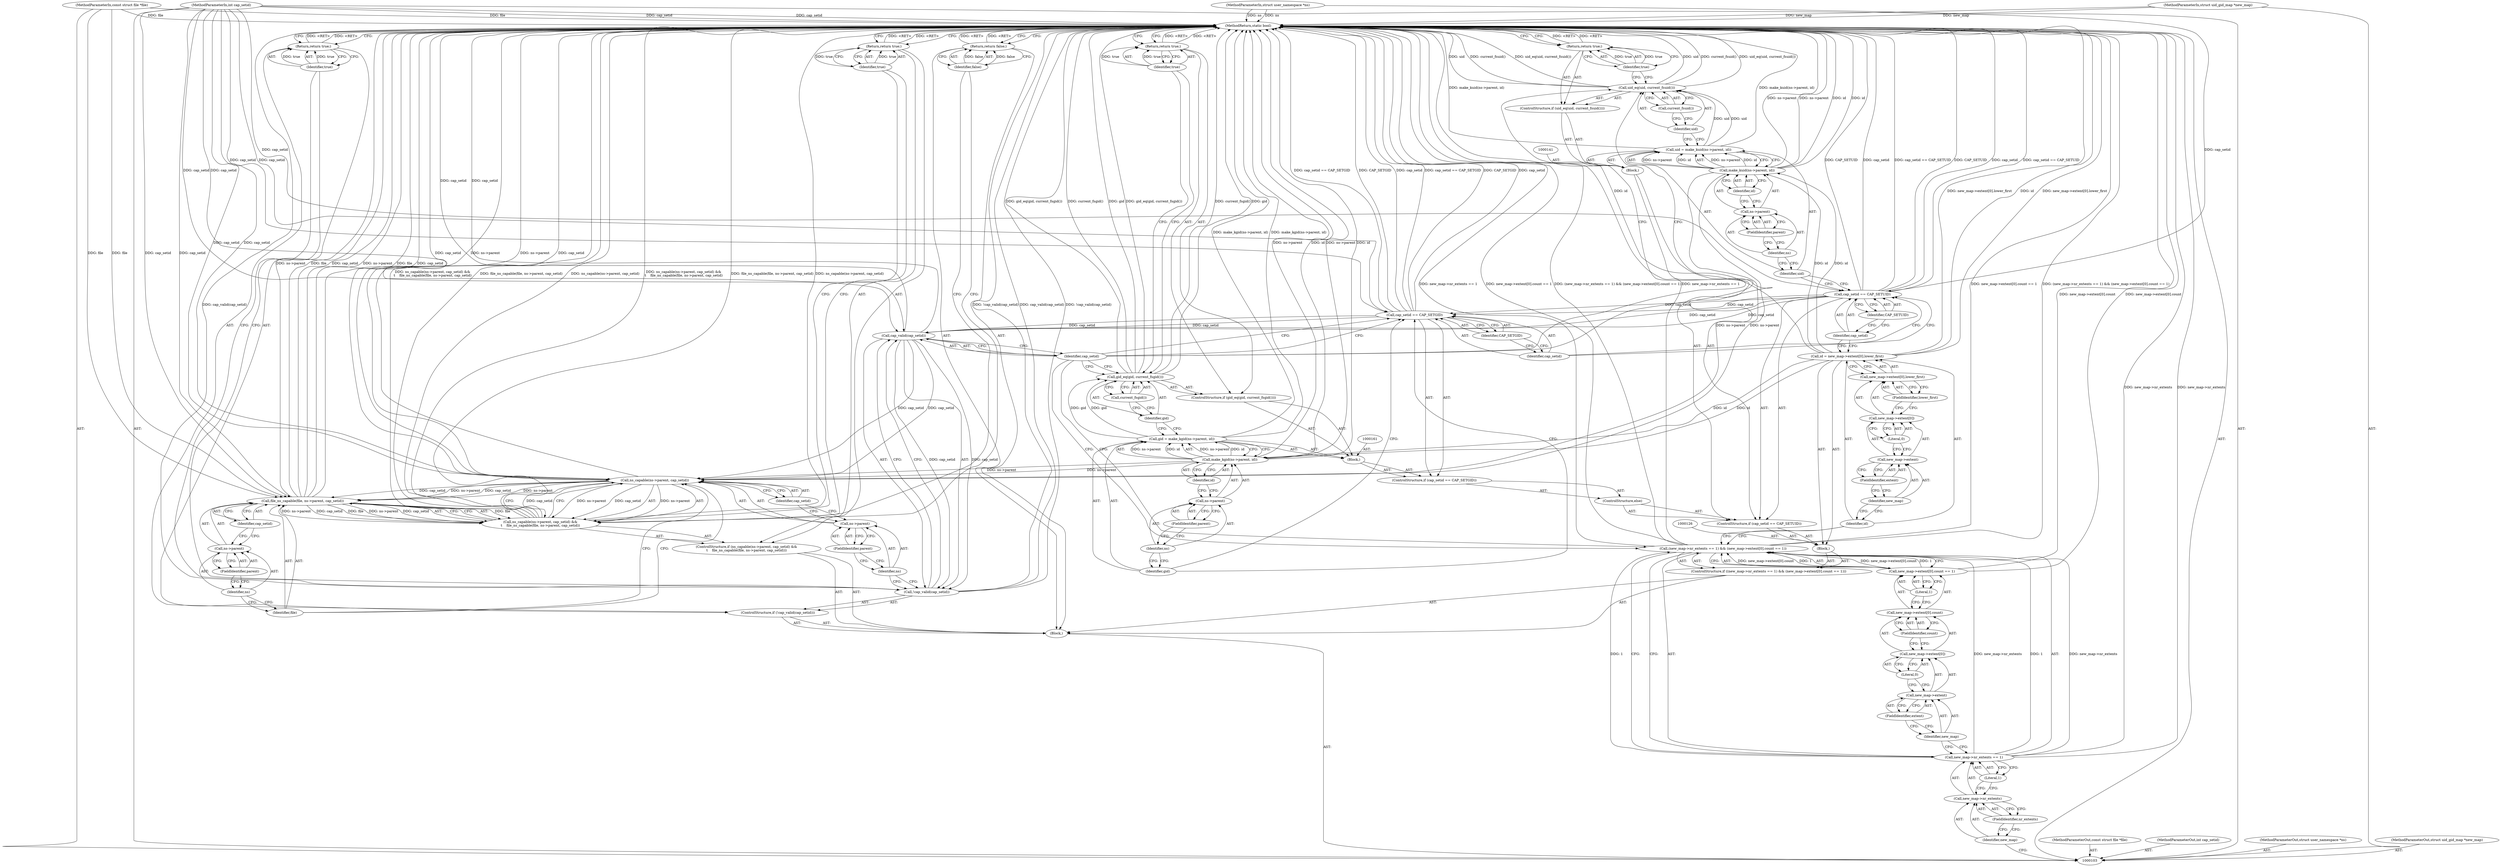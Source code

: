 digraph "1_linux_e3211c120a85b792978bcb4be7b2886df18d27f0" {
"1000198" [label="(MethodReturn,static bool)"];
"1000104" [label="(MethodParameterIn,const struct file *file)"];
"1000285" [label="(MethodParameterOut,const struct file *file)"];
"1000151" [label="(Identifier,uid)"];
"1000152" [label="(Call,current_fsuid())"];
"1000149" [label="(ControlStructure,if (uid_eq(uid, current_fsuid())))"];
"1000150" [label="(Call,uid_eq(uid, current_fsuid()))"];
"1000154" [label="(Identifier,true)"];
"1000153" [label="(Return,return true;)"];
"1000157" [label="(Call,cap_setid == CAP_SETGID)"];
"1000158" [label="(Identifier,cap_setid)"];
"1000159" [label="(Identifier,CAP_SETGID)"];
"1000155" [label="(ControlStructure,else)"];
"1000156" [label="(ControlStructure,if (cap_setid == CAP_SETGID))"];
"1000162" [label="(Call,gid = make_kgid(ns->parent, id))"];
"1000163" [label="(Identifier,gid)"];
"1000164" [label="(Call,make_kgid(ns->parent, id))"];
"1000165" [label="(Call,ns->parent)"];
"1000166" [label="(Identifier,ns)"];
"1000167" [label="(FieldIdentifier,parent)"];
"1000168" [label="(Identifier,id)"];
"1000160" [label="(Block,)"];
"1000171" [label="(Identifier,gid)"];
"1000172" [label="(Call,current_fsgid())"];
"1000169" [label="(ControlStructure,if (gid_eq(gid, current_fsgid())))"];
"1000170" [label="(Call,gid_eq(gid, current_fsgid()))"];
"1000174" [label="(Identifier,true)"];
"1000173" [label="(Return,return true;)"];
"1000106" [label="(MethodParameterIn,int cap_setid)"];
"1000287" [label="(MethodParameterOut,int cap_setid)"];
"1000105" [label="(MethodParameterIn,struct user_namespace *ns)"];
"1000286" [label="(MethodParameterOut,struct user_namespace *ns)"];
"1000175" [label="(ControlStructure,if (!cap_valid(cap_setid)))"];
"1000178" [label="(Identifier,cap_setid)"];
"1000176" [label="(Call,!cap_valid(cap_setid))"];
"1000177" [label="(Call,cap_valid(cap_setid))"];
"1000179" [label="(Return,return true;)"];
"1000180" [label="(Identifier,true)"];
"1000181" [label="(ControlStructure,if (ns_capable(ns->parent, cap_setid) &&\n\t    file_ns_capable(file, ns->parent, cap_setid)))"];
"1000184" [label="(Call,ns->parent)"];
"1000185" [label="(Identifier,ns)"];
"1000186" [label="(FieldIdentifier,parent)"];
"1000187" [label="(Identifier,cap_setid)"];
"1000182" [label="(Call,ns_capable(ns->parent, cap_setid) &&\n\t    file_ns_capable(file, ns->parent, cap_setid))"];
"1000183" [label="(Call,ns_capable(ns->parent, cap_setid))"];
"1000189" [label="(Identifier,file)"];
"1000190" [label="(Call,ns->parent)"];
"1000191" [label="(Identifier,ns)"];
"1000192" [label="(FieldIdentifier,parent)"];
"1000193" [label="(Identifier,cap_setid)"];
"1000188" [label="(Call,file_ns_capable(file, ns->parent, cap_setid))"];
"1000107" [label="(MethodParameterIn,struct uid_gid_map *new_map)"];
"1000288" [label="(MethodParameterOut,struct uid_gid_map *new_map)"];
"1000194" [label="(Return,return true;)"];
"1000195" [label="(Identifier,true)"];
"1000196" [label="(Return,return false;)"];
"1000197" [label="(Identifier,false)"];
"1000108" [label="(Block,)"];
"1000109" [label="(ControlStructure,if ((new_map->nr_extents == 1) && (new_map->extent[0].count == 1)))"];
"1000114" [label="(FieldIdentifier,nr_extents)"];
"1000115" [label="(Literal,1)"];
"1000116" [label="(Call,new_map->extent[0].count == 1)"];
"1000117" [label="(Call,new_map->extent[0].count)"];
"1000118" [label="(Call,new_map->extent[0])"];
"1000119" [label="(Call,new_map->extent)"];
"1000120" [label="(Identifier,new_map)"];
"1000121" [label="(FieldIdentifier,extent)"];
"1000110" [label="(Call,(new_map->nr_extents == 1) && (new_map->extent[0].count == 1))"];
"1000122" [label="(Literal,0)"];
"1000123" [label="(FieldIdentifier,count)"];
"1000111" [label="(Call,new_map->nr_extents == 1)"];
"1000112" [label="(Call,new_map->nr_extents)"];
"1000113" [label="(Identifier,new_map)"];
"1000124" [label="(Literal,1)"];
"1000129" [label="(Call,new_map->extent[0].lower_first)"];
"1000130" [label="(Call,new_map->extent[0])"];
"1000131" [label="(Call,new_map->extent)"];
"1000132" [label="(Identifier,new_map)"];
"1000133" [label="(FieldIdentifier,extent)"];
"1000134" [label="(Literal,0)"];
"1000125" [label="(Block,)"];
"1000135" [label="(FieldIdentifier,lower_first)"];
"1000127" [label="(Call,id = new_map->extent[0].lower_first)"];
"1000128" [label="(Identifier,id)"];
"1000139" [label="(Identifier,CAP_SETUID)"];
"1000136" [label="(ControlStructure,if (cap_setid == CAP_SETUID))"];
"1000137" [label="(Call,cap_setid == CAP_SETUID)"];
"1000138" [label="(Identifier,cap_setid)"];
"1000142" [label="(Call,uid = make_kuid(ns->parent, id))"];
"1000143" [label="(Identifier,uid)"];
"1000144" [label="(Call,make_kuid(ns->parent, id))"];
"1000145" [label="(Call,ns->parent)"];
"1000146" [label="(Identifier,ns)"];
"1000147" [label="(FieldIdentifier,parent)"];
"1000148" [label="(Identifier,id)"];
"1000140" [label="(Block,)"];
"1000198" -> "1000103"  [label="AST: "];
"1000198" -> "1000153"  [label="CFG: "];
"1000198" -> "1000173"  [label="CFG: "];
"1000198" -> "1000179"  [label="CFG: "];
"1000198" -> "1000194"  [label="CFG: "];
"1000198" -> "1000196"  [label="CFG: "];
"1000173" -> "1000198"  [label="DDG: <RET>"];
"1000153" -> "1000198"  [label="DDG: <RET>"];
"1000194" -> "1000198"  [label="DDG: <RET>"];
"1000196" -> "1000198"  [label="DDG: <RET>"];
"1000188" -> "1000198"  [label="DDG: ns->parent"];
"1000188" -> "1000198"  [label="DDG: file"];
"1000188" -> "1000198"  [label="DDG: cap_setid"];
"1000157" -> "1000198"  [label="DDG: cap_setid == CAP_SETGID"];
"1000157" -> "1000198"  [label="DDG: CAP_SETGID"];
"1000157" -> "1000198"  [label="DDG: cap_setid"];
"1000104" -> "1000198"  [label="DDG: file"];
"1000105" -> "1000198"  [label="DDG: ns"];
"1000137" -> "1000198"  [label="DDG: CAP_SETUID"];
"1000137" -> "1000198"  [label="DDG: cap_setid"];
"1000137" -> "1000198"  [label="DDG: cap_setid == CAP_SETUID"];
"1000111" -> "1000198"  [label="DDG: new_map->nr_extents"];
"1000164" -> "1000198"  [label="DDG: ns->parent"];
"1000164" -> "1000198"  [label="DDG: id"];
"1000182" -> "1000198"  [label="DDG: ns_capable(ns->parent, cap_setid) &&\n\t    file_ns_capable(file, ns->parent, cap_setid)"];
"1000182" -> "1000198"  [label="DDG: file_ns_capable(file, ns->parent, cap_setid)"];
"1000182" -> "1000198"  [label="DDG: ns_capable(ns->parent, cap_setid)"];
"1000116" -> "1000198"  [label="DDG: new_map->extent[0].count"];
"1000177" -> "1000198"  [label="DDG: cap_setid"];
"1000162" -> "1000198"  [label="DDG: make_kgid(ns->parent, id)"];
"1000170" -> "1000198"  [label="DDG: current_fsgid()"];
"1000170" -> "1000198"  [label="DDG: gid"];
"1000170" -> "1000198"  [label="DDG: gid_eq(gid, current_fsgid())"];
"1000183" -> "1000198"  [label="DDG: cap_setid"];
"1000183" -> "1000198"  [label="DDG: ns->parent"];
"1000107" -> "1000198"  [label="DDG: new_map"];
"1000150" -> "1000198"  [label="DDG: uid"];
"1000150" -> "1000198"  [label="DDG: current_fsuid()"];
"1000150" -> "1000198"  [label="DDG: uid_eq(uid, current_fsuid())"];
"1000127" -> "1000198"  [label="DDG: new_map->extent[0].lower_first"];
"1000127" -> "1000198"  [label="DDG: id"];
"1000142" -> "1000198"  [label="DDG: make_kuid(ns->parent, id)"];
"1000144" -> "1000198"  [label="DDG: id"];
"1000144" -> "1000198"  [label="DDG: ns->parent"];
"1000176" -> "1000198"  [label="DDG: !cap_valid(cap_setid)"];
"1000176" -> "1000198"  [label="DDG: cap_valid(cap_setid)"];
"1000110" -> "1000198"  [label="DDG: (new_map->nr_extents == 1) && (new_map->extent[0].count == 1)"];
"1000110" -> "1000198"  [label="DDG: new_map->nr_extents == 1"];
"1000110" -> "1000198"  [label="DDG: new_map->extent[0].count == 1"];
"1000106" -> "1000198"  [label="DDG: cap_setid"];
"1000179" -> "1000198"  [label="DDG: <RET>"];
"1000104" -> "1000103"  [label="AST: "];
"1000104" -> "1000198"  [label="DDG: file"];
"1000104" -> "1000188"  [label="DDG: file"];
"1000285" -> "1000103"  [label="AST: "];
"1000151" -> "1000150"  [label="AST: "];
"1000151" -> "1000142"  [label="CFG: "];
"1000152" -> "1000151"  [label="CFG: "];
"1000152" -> "1000150"  [label="AST: "];
"1000152" -> "1000151"  [label="CFG: "];
"1000150" -> "1000152"  [label="CFG: "];
"1000149" -> "1000140"  [label="AST: "];
"1000150" -> "1000149"  [label="AST: "];
"1000153" -> "1000149"  [label="AST: "];
"1000150" -> "1000149"  [label="AST: "];
"1000150" -> "1000152"  [label="CFG: "];
"1000151" -> "1000150"  [label="AST: "];
"1000152" -> "1000150"  [label="AST: "];
"1000154" -> "1000150"  [label="CFG: "];
"1000178" -> "1000150"  [label="CFG: "];
"1000150" -> "1000198"  [label="DDG: uid"];
"1000150" -> "1000198"  [label="DDG: current_fsuid()"];
"1000150" -> "1000198"  [label="DDG: uid_eq(uid, current_fsuid())"];
"1000142" -> "1000150"  [label="DDG: uid"];
"1000154" -> "1000153"  [label="AST: "];
"1000154" -> "1000150"  [label="CFG: "];
"1000153" -> "1000154"  [label="CFG: "];
"1000154" -> "1000153"  [label="DDG: true"];
"1000153" -> "1000149"  [label="AST: "];
"1000153" -> "1000154"  [label="CFG: "];
"1000154" -> "1000153"  [label="AST: "];
"1000198" -> "1000153"  [label="CFG: "];
"1000153" -> "1000198"  [label="DDG: <RET>"];
"1000154" -> "1000153"  [label="DDG: true"];
"1000157" -> "1000156"  [label="AST: "];
"1000157" -> "1000159"  [label="CFG: "];
"1000158" -> "1000157"  [label="AST: "];
"1000159" -> "1000157"  [label="AST: "];
"1000163" -> "1000157"  [label="CFG: "];
"1000178" -> "1000157"  [label="CFG: "];
"1000157" -> "1000198"  [label="DDG: cap_setid == CAP_SETGID"];
"1000157" -> "1000198"  [label="DDG: CAP_SETGID"];
"1000157" -> "1000198"  [label="DDG: cap_setid"];
"1000137" -> "1000157"  [label="DDG: cap_setid"];
"1000106" -> "1000157"  [label="DDG: cap_setid"];
"1000157" -> "1000177"  [label="DDG: cap_setid"];
"1000158" -> "1000157"  [label="AST: "];
"1000158" -> "1000137"  [label="CFG: "];
"1000159" -> "1000158"  [label="CFG: "];
"1000159" -> "1000157"  [label="AST: "];
"1000159" -> "1000158"  [label="CFG: "];
"1000157" -> "1000159"  [label="CFG: "];
"1000155" -> "1000136"  [label="AST: "];
"1000156" -> "1000155"  [label="AST: "];
"1000156" -> "1000155"  [label="AST: "];
"1000157" -> "1000156"  [label="AST: "];
"1000160" -> "1000156"  [label="AST: "];
"1000162" -> "1000160"  [label="AST: "];
"1000162" -> "1000164"  [label="CFG: "];
"1000163" -> "1000162"  [label="AST: "];
"1000164" -> "1000162"  [label="AST: "];
"1000171" -> "1000162"  [label="CFG: "];
"1000162" -> "1000198"  [label="DDG: make_kgid(ns->parent, id)"];
"1000164" -> "1000162"  [label="DDG: ns->parent"];
"1000164" -> "1000162"  [label="DDG: id"];
"1000162" -> "1000170"  [label="DDG: gid"];
"1000163" -> "1000162"  [label="AST: "];
"1000163" -> "1000157"  [label="CFG: "];
"1000166" -> "1000163"  [label="CFG: "];
"1000164" -> "1000162"  [label="AST: "];
"1000164" -> "1000168"  [label="CFG: "];
"1000165" -> "1000164"  [label="AST: "];
"1000168" -> "1000164"  [label="AST: "];
"1000162" -> "1000164"  [label="CFG: "];
"1000164" -> "1000198"  [label="DDG: ns->parent"];
"1000164" -> "1000198"  [label="DDG: id"];
"1000164" -> "1000162"  [label="DDG: ns->parent"];
"1000164" -> "1000162"  [label="DDG: id"];
"1000127" -> "1000164"  [label="DDG: id"];
"1000164" -> "1000183"  [label="DDG: ns->parent"];
"1000165" -> "1000164"  [label="AST: "];
"1000165" -> "1000167"  [label="CFG: "];
"1000166" -> "1000165"  [label="AST: "];
"1000167" -> "1000165"  [label="AST: "];
"1000168" -> "1000165"  [label="CFG: "];
"1000166" -> "1000165"  [label="AST: "];
"1000166" -> "1000163"  [label="CFG: "];
"1000167" -> "1000166"  [label="CFG: "];
"1000167" -> "1000165"  [label="AST: "];
"1000167" -> "1000166"  [label="CFG: "];
"1000165" -> "1000167"  [label="CFG: "];
"1000168" -> "1000164"  [label="AST: "];
"1000168" -> "1000165"  [label="CFG: "];
"1000164" -> "1000168"  [label="CFG: "];
"1000160" -> "1000156"  [label="AST: "];
"1000161" -> "1000160"  [label="AST: "];
"1000162" -> "1000160"  [label="AST: "];
"1000169" -> "1000160"  [label="AST: "];
"1000171" -> "1000170"  [label="AST: "];
"1000171" -> "1000162"  [label="CFG: "];
"1000172" -> "1000171"  [label="CFG: "];
"1000172" -> "1000170"  [label="AST: "];
"1000172" -> "1000171"  [label="CFG: "];
"1000170" -> "1000172"  [label="CFG: "];
"1000169" -> "1000160"  [label="AST: "];
"1000170" -> "1000169"  [label="AST: "];
"1000173" -> "1000169"  [label="AST: "];
"1000170" -> "1000169"  [label="AST: "];
"1000170" -> "1000172"  [label="CFG: "];
"1000171" -> "1000170"  [label="AST: "];
"1000172" -> "1000170"  [label="AST: "];
"1000174" -> "1000170"  [label="CFG: "];
"1000178" -> "1000170"  [label="CFG: "];
"1000170" -> "1000198"  [label="DDG: current_fsgid()"];
"1000170" -> "1000198"  [label="DDG: gid"];
"1000170" -> "1000198"  [label="DDG: gid_eq(gid, current_fsgid())"];
"1000162" -> "1000170"  [label="DDG: gid"];
"1000174" -> "1000173"  [label="AST: "];
"1000174" -> "1000170"  [label="CFG: "];
"1000173" -> "1000174"  [label="CFG: "];
"1000174" -> "1000173"  [label="DDG: true"];
"1000173" -> "1000169"  [label="AST: "];
"1000173" -> "1000174"  [label="CFG: "];
"1000174" -> "1000173"  [label="AST: "];
"1000198" -> "1000173"  [label="CFG: "];
"1000173" -> "1000198"  [label="DDG: <RET>"];
"1000174" -> "1000173"  [label="DDG: true"];
"1000106" -> "1000103"  [label="AST: "];
"1000106" -> "1000198"  [label="DDG: cap_setid"];
"1000106" -> "1000137"  [label="DDG: cap_setid"];
"1000106" -> "1000157"  [label="DDG: cap_setid"];
"1000106" -> "1000177"  [label="DDG: cap_setid"];
"1000106" -> "1000183"  [label="DDG: cap_setid"];
"1000106" -> "1000188"  [label="DDG: cap_setid"];
"1000287" -> "1000103"  [label="AST: "];
"1000105" -> "1000103"  [label="AST: "];
"1000105" -> "1000198"  [label="DDG: ns"];
"1000286" -> "1000103"  [label="AST: "];
"1000175" -> "1000108"  [label="AST: "];
"1000176" -> "1000175"  [label="AST: "];
"1000179" -> "1000175"  [label="AST: "];
"1000178" -> "1000177"  [label="AST: "];
"1000178" -> "1000150"  [label="CFG: "];
"1000178" -> "1000170"  [label="CFG: "];
"1000178" -> "1000157"  [label="CFG: "];
"1000178" -> "1000110"  [label="CFG: "];
"1000177" -> "1000178"  [label="CFG: "];
"1000176" -> "1000175"  [label="AST: "];
"1000176" -> "1000177"  [label="CFG: "];
"1000177" -> "1000176"  [label="AST: "];
"1000180" -> "1000176"  [label="CFG: "];
"1000185" -> "1000176"  [label="CFG: "];
"1000176" -> "1000198"  [label="DDG: !cap_valid(cap_setid)"];
"1000176" -> "1000198"  [label="DDG: cap_valid(cap_setid)"];
"1000177" -> "1000176"  [label="DDG: cap_setid"];
"1000177" -> "1000176"  [label="AST: "];
"1000177" -> "1000178"  [label="CFG: "];
"1000178" -> "1000177"  [label="AST: "];
"1000176" -> "1000177"  [label="CFG: "];
"1000177" -> "1000198"  [label="DDG: cap_setid"];
"1000177" -> "1000176"  [label="DDG: cap_setid"];
"1000157" -> "1000177"  [label="DDG: cap_setid"];
"1000137" -> "1000177"  [label="DDG: cap_setid"];
"1000106" -> "1000177"  [label="DDG: cap_setid"];
"1000177" -> "1000183"  [label="DDG: cap_setid"];
"1000179" -> "1000175"  [label="AST: "];
"1000179" -> "1000180"  [label="CFG: "];
"1000180" -> "1000179"  [label="AST: "];
"1000198" -> "1000179"  [label="CFG: "];
"1000179" -> "1000198"  [label="DDG: <RET>"];
"1000180" -> "1000179"  [label="DDG: true"];
"1000180" -> "1000179"  [label="AST: "];
"1000180" -> "1000176"  [label="CFG: "];
"1000179" -> "1000180"  [label="CFG: "];
"1000180" -> "1000179"  [label="DDG: true"];
"1000181" -> "1000108"  [label="AST: "];
"1000182" -> "1000181"  [label="AST: "];
"1000194" -> "1000181"  [label="AST: "];
"1000184" -> "1000183"  [label="AST: "];
"1000184" -> "1000186"  [label="CFG: "];
"1000185" -> "1000184"  [label="AST: "];
"1000186" -> "1000184"  [label="AST: "];
"1000187" -> "1000184"  [label="CFG: "];
"1000185" -> "1000184"  [label="AST: "];
"1000185" -> "1000176"  [label="CFG: "];
"1000186" -> "1000185"  [label="CFG: "];
"1000186" -> "1000184"  [label="AST: "];
"1000186" -> "1000185"  [label="CFG: "];
"1000184" -> "1000186"  [label="CFG: "];
"1000187" -> "1000183"  [label="AST: "];
"1000187" -> "1000184"  [label="CFG: "];
"1000183" -> "1000187"  [label="CFG: "];
"1000182" -> "1000181"  [label="AST: "];
"1000182" -> "1000183"  [label="CFG: "];
"1000182" -> "1000188"  [label="CFG: "];
"1000183" -> "1000182"  [label="AST: "];
"1000188" -> "1000182"  [label="AST: "];
"1000195" -> "1000182"  [label="CFG: "];
"1000197" -> "1000182"  [label="CFG: "];
"1000182" -> "1000198"  [label="DDG: ns_capable(ns->parent, cap_setid) &&\n\t    file_ns_capable(file, ns->parent, cap_setid)"];
"1000182" -> "1000198"  [label="DDG: file_ns_capable(file, ns->parent, cap_setid)"];
"1000182" -> "1000198"  [label="DDG: ns_capable(ns->parent, cap_setid)"];
"1000183" -> "1000182"  [label="DDG: ns->parent"];
"1000183" -> "1000182"  [label="DDG: cap_setid"];
"1000188" -> "1000182"  [label="DDG: file"];
"1000188" -> "1000182"  [label="DDG: ns->parent"];
"1000188" -> "1000182"  [label="DDG: cap_setid"];
"1000183" -> "1000182"  [label="AST: "];
"1000183" -> "1000187"  [label="CFG: "];
"1000184" -> "1000183"  [label="AST: "];
"1000187" -> "1000183"  [label="AST: "];
"1000189" -> "1000183"  [label="CFG: "];
"1000182" -> "1000183"  [label="CFG: "];
"1000183" -> "1000198"  [label="DDG: cap_setid"];
"1000183" -> "1000198"  [label="DDG: ns->parent"];
"1000183" -> "1000182"  [label="DDG: ns->parent"];
"1000183" -> "1000182"  [label="DDG: cap_setid"];
"1000144" -> "1000183"  [label="DDG: ns->parent"];
"1000164" -> "1000183"  [label="DDG: ns->parent"];
"1000177" -> "1000183"  [label="DDG: cap_setid"];
"1000106" -> "1000183"  [label="DDG: cap_setid"];
"1000183" -> "1000188"  [label="DDG: ns->parent"];
"1000183" -> "1000188"  [label="DDG: cap_setid"];
"1000189" -> "1000188"  [label="AST: "];
"1000189" -> "1000183"  [label="CFG: "];
"1000191" -> "1000189"  [label="CFG: "];
"1000190" -> "1000188"  [label="AST: "];
"1000190" -> "1000192"  [label="CFG: "];
"1000191" -> "1000190"  [label="AST: "];
"1000192" -> "1000190"  [label="AST: "];
"1000193" -> "1000190"  [label="CFG: "];
"1000191" -> "1000190"  [label="AST: "];
"1000191" -> "1000189"  [label="CFG: "];
"1000192" -> "1000191"  [label="CFG: "];
"1000192" -> "1000190"  [label="AST: "];
"1000192" -> "1000191"  [label="CFG: "];
"1000190" -> "1000192"  [label="CFG: "];
"1000193" -> "1000188"  [label="AST: "];
"1000193" -> "1000190"  [label="CFG: "];
"1000188" -> "1000193"  [label="CFG: "];
"1000188" -> "1000182"  [label="AST: "];
"1000188" -> "1000193"  [label="CFG: "];
"1000189" -> "1000188"  [label="AST: "];
"1000190" -> "1000188"  [label="AST: "];
"1000193" -> "1000188"  [label="AST: "];
"1000182" -> "1000188"  [label="CFG: "];
"1000188" -> "1000198"  [label="DDG: ns->parent"];
"1000188" -> "1000198"  [label="DDG: file"];
"1000188" -> "1000198"  [label="DDG: cap_setid"];
"1000188" -> "1000182"  [label="DDG: file"];
"1000188" -> "1000182"  [label="DDG: ns->parent"];
"1000188" -> "1000182"  [label="DDG: cap_setid"];
"1000104" -> "1000188"  [label="DDG: file"];
"1000183" -> "1000188"  [label="DDG: ns->parent"];
"1000183" -> "1000188"  [label="DDG: cap_setid"];
"1000106" -> "1000188"  [label="DDG: cap_setid"];
"1000107" -> "1000103"  [label="AST: "];
"1000107" -> "1000198"  [label="DDG: new_map"];
"1000288" -> "1000103"  [label="AST: "];
"1000194" -> "1000181"  [label="AST: "];
"1000194" -> "1000195"  [label="CFG: "];
"1000195" -> "1000194"  [label="AST: "];
"1000198" -> "1000194"  [label="CFG: "];
"1000194" -> "1000198"  [label="DDG: <RET>"];
"1000195" -> "1000194"  [label="DDG: true"];
"1000195" -> "1000194"  [label="AST: "];
"1000195" -> "1000182"  [label="CFG: "];
"1000194" -> "1000195"  [label="CFG: "];
"1000195" -> "1000194"  [label="DDG: true"];
"1000196" -> "1000108"  [label="AST: "];
"1000196" -> "1000197"  [label="CFG: "];
"1000197" -> "1000196"  [label="AST: "];
"1000198" -> "1000196"  [label="CFG: "];
"1000196" -> "1000198"  [label="DDG: <RET>"];
"1000197" -> "1000196"  [label="DDG: false"];
"1000197" -> "1000196"  [label="AST: "];
"1000197" -> "1000182"  [label="CFG: "];
"1000196" -> "1000197"  [label="CFG: "];
"1000197" -> "1000196"  [label="DDG: false"];
"1000108" -> "1000103"  [label="AST: "];
"1000109" -> "1000108"  [label="AST: "];
"1000175" -> "1000108"  [label="AST: "];
"1000181" -> "1000108"  [label="AST: "];
"1000196" -> "1000108"  [label="AST: "];
"1000109" -> "1000108"  [label="AST: "];
"1000110" -> "1000109"  [label="AST: "];
"1000125" -> "1000109"  [label="AST: "];
"1000114" -> "1000112"  [label="AST: "];
"1000114" -> "1000113"  [label="CFG: "];
"1000112" -> "1000114"  [label="CFG: "];
"1000115" -> "1000111"  [label="AST: "];
"1000115" -> "1000112"  [label="CFG: "];
"1000111" -> "1000115"  [label="CFG: "];
"1000116" -> "1000110"  [label="AST: "];
"1000116" -> "1000124"  [label="CFG: "];
"1000117" -> "1000116"  [label="AST: "];
"1000124" -> "1000116"  [label="AST: "];
"1000110" -> "1000116"  [label="CFG: "];
"1000116" -> "1000198"  [label="DDG: new_map->extent[0].count"];
"1000116" -> "1000110"  [label="DDG: new_map->extent[0].count"];
"1000116" -> "1000110"  [label="DDG: 1"];
"1000117" -> "1000116"  [label="AST: "];
"1000117" -> "1000123"  [label="CFG: "];
"1000118" -> "1000117"  [label="AST: "];
"1000123" -> "1000117"  [label="AST: "];
"1000124" -> "1000117"  [label="CFG: "];
"1000118" -> "1000117"  [label="AST: "];
"1000118" -> "1000122"  [label="CFG: "];
"1000119" -> "1000118"  [label="AST: "];
"1000122" -> "1000118"  [label="AST: "];
"1000123" -> "1000118"  [label="CFG: "];
"1000119" -> "1000118"  [label="AST: "];
"1000119" -> "1000121"  [label="CFG: "];
"1000120" -> "1000119"  [label="AST: "];
"1000121" -> "1000119"  [label="AST: "];
"1000122" -> "1000119"  [label="CFG: "];
"1000120" -> "1000119"  [label="AST: "];
"1000120" -> "1000111"  [label="CFG: "];
"1000121" -> "1000120"  [label="CFG: "];
"1000121" -> "1000119"  [label="AST: "];
"1000121" -> "1000120"  [label="CFG: "];
"1000119" -> "1000121"  [label="CFG: "];
"1000110" -> "1000109"  [label="AST: "];
"1000110" -> "1000111"  [label="CFG: "];
"1000110" -> "1000116"  [label="CFG: "];
"1000111" -> "1000110"  [label="AST: "];
"1000116" -> "1000110"  [label="AST: "];
"1000128" -> "1000110"  [label="CFG: "];
"1000178" -> "1000110"  [label="CFG: "];
"1000110" -> "1000198"  [label="DDG: (new_map->nr_extents == 1) && (new_map->extent[0].count == 1)"];
"1000110" -> "1000198"  [label="DDG: new_map->nr_extents == 1"];
"1000110" -> "1000198"  [label="DDG: new_map->extent[0].count == 1"];
"1000111" -> "1000110"  [label="DDG: new_map->nr_extents"];
"1000111" -> "1000110"  [label="DDG: 1"];
"1000116" -> "1000110"  [label="DDG: new_map->extent[0].count"];
"1000116" -> "1000110"  [label="DDG: 1"];
"1000122" -> "1000118"  [label="AST: "];
"1000122" -> "1000119"  [label="CFG: "];
"1000118" -> "1000122"  [label="CFG: "];
"1000123" -> "1000117"  [label="AST: "];
"1000123" -> "1000118"  [label="CFG: "];
"1000117" -> "1000123"  [label="CFG: "];
"1000111" -> "1000110"  [label="AST: "];
"1000111" -> "1000115"  [label="CFG: "];
"1000112" -> "1000111"  [label="AST: "];
"1000115" -> "1000111"  [label="AST: "];
"1000120" -> "1000111"  [label="CFG: "];
"1000110" -> "1000111"  [label="CFG: "];
"1000111" -> "1000198"  [label="DDG: new_map->nr_extents"];
"1000111" -> "1000110"  [label="DDG: new_map->nr_extents"];
"1000111" -> "1000110"  [label="DDG: 1"];
"1000112" -> "1000111"  [label="AST: "];
"1000112" -> "1000114"  [label="CFG: "];
"1000113" -> "1000112"  [label="AST: "];
"1000114" -> "1000112"  [label="AST: "];
"1000115" -> "1000112"  [label="CFG: "];
"1000113" -> "1000112"  [label="AST: "];
"1000113" -> "1000103"  [label="CFG: "];
"1000114" -> "1000113"  [label="CFG: "];
"1000124" -> "1000116"  [label="AST: "];
"1000124" -> "1000117"  [label="CFG: "];
"1000116" -> "1000124"  [label="CFG: "];
"1000129" -> "1000127"  [label="AST: "];
"1000129" -> "1000135"  [label="CFG: "];
"1000130" -> "1000129"  [label="AST: "];
"1000135" -> "1000129"  [label="AST: "];
"1000127" -> "1000129"  [label="CFG: "];
"1000130" -> "1000129"  [label="AST: "];
"1000130" -> "1000134"  [label="CFG: "];
"1000131" -> "1000130"  [label="AST: "];
"1000134" -> "1000130"  [label="AST: "];
"1000135" -> "1000130"  [label="CFG: "];
"1000131" -> "1000130"  [label="AST: "];
"1000131" -> "1000133"  [label="CFG: "];
"1000132" -> "1000131"  [label="AST: "];
"1000133" -> "1000131"  [label="AST: "];
"1000134" -> "1000131"  [label="CFG: "];
"1000132" -> "1000131"  [label="AST: "];
"1000132" -> "1000128"  [label="CFG: "];
"1000133" -> "1000132"  [label="CFG: "];
"1000133" -> "1000131"  [label="AST: "];
"1000133" -> "1000132"  [label="CFG: "];
"1000131" -> "1000133"  [label="CFG: "];
"1000134" -> "1000130"  [label="AST: "];
"1000134" -> "1000131"  [label="CFG: "];
"1000130" -> "1000134"  [label="CFG: "];
"1000125" -> "1000109"  [label="AST: "];
"1000126" -> "1000125"  [label="AST: "];
"1000127" -> "1000125"  [label="AST: "];
"1000136" -> "1000125"  [label="AST: "];
"1000135" -> "1000129"  [label="AST: "];
"1000135" -> "1000130"  [label="CFG: "];
"1000129" -> "1000135"  [label="CFG: "];
"1000127" -> "1000125"  [label="AST: "];
"1000127" -> "1000129"  [label="CFG: "];
"1000128" -> "1000127"  [label="AST: "];
"1000129" -> "1000127"  [label="AST: "];
"1000138" -> "1000127"  [label="CFG: "];
"1000127" -> "1000198"  [label="DDG: new_map->extent[0].lower_first"];
"1000127" -> "1000198"  [label="DDG: id"];
"1000127" -> "1000144"  [label="DDG: id"];
"1000127" -> "1000164"  [label="DDG: id"];
"1000128" -> "1000127"  [label="AST: "];
"1000128" -> "1000110"  [label="CFG: "];
"1000132" -> "1000128"  [label="CFG: "];
"1000139" -> "1000137"  [label="AST: "];
"1000139" -> "1000138"  [label="CFG: "];
"1000137" -> "1000139"  [label="CFG: "];
"1000136" -> "1000125"  [label="AST: "];
"1000137" -> "1000136"  [label="AST: "];
"1000140" -> "1000136"  [label="AST: "];
"1000155" -> "1000136"  [label="AST: "];
"1000137" -> "1000136"  [label="AST: "];
"1000137" -> "1000139"  [label="CFG: "];
"1000138" -> "1000137"  [label="AST: "];
"1000139" -> "1000137"  [label="AST: "];
"1000143" -> "1000137"  [label="CFG: "];
"1000158" -> "1000137"  [label="CFG: "];
"1000137" -> "1000198"  [label="DDG: CAP_SETUID"];
"1000137" -> "1000198"  [label="DDG: cap_setid"];
"1000137" -> "1000198"  [label="DDG: cap_setid == CAP_SETUID"];
"1000106" -> "1000137"  [label="DDG: cap_setid"];
"1000137" -> "1000157"  [label="DDG: cap_setid"];
"1000137" -> "1000177"  [label="DDG: cap_setid"];
"1000138" -> "1000137"  [label="AST: "];
"1000138" -> "1000127"  [label="CFG: "];
"1000139" -> "1000138"  [label="CFG: "];
"1000142" -> "1000140"  [label="AST: "];
"1000142" -> "1000144"  [label="CFG: "];
"1000143" -> "1000142"  [label="AST: "];
"1000144" -> "1000142"  [label="AST: "];
"1000151" -> "1000142"  [label="CFG: "];
"1000142" -> "1000198"  [label="DDG: make_kuid(ns->parent, id)"];
"1000144" -> "1000142"  [label="DDG: ns->parent"];
"1000144" -> "1000142"  [label="DDG: id"];
"1000142" -> "1000150"  [label="DDG: uid"];
"1000143" -> "1000142"  [label="AST: "];
"1000143" -> "1000137"  [label="CFG: "];
"1000146" -> "1000143"  [label="CFG: "];
"1000144" -> "1000142"  [label="AST: "];
"1000144" -> "1000148"  [label="CFG: "];
"1000145" -> "1000144"  [label="AST: "];
"1000148" -> "1000144"  [label="AST: "];
"1000142" -> "1000144"  [label="CFG: "];
"1000144" -> "1000198"  [label="DDG: id"];
"1000144" -> "1000198"  [label="DDG: ns->parent"];
"1000144" -> "1000142"  [label="DDG: ns->parent"];
"1000144" -> "1000142"  [label="DDG: id"];
"1000127" -> "1000144"  [label="DDG: id"];
"1000144" -> "1000183"  [label="DDG: ns->parent"];
"1000145" -> "1000144"  [label="AST: "];
"1000145" -> "1000147"  [label="CFG: "];
"1000146" -> "1000145"  [label="AST: "];
"1000147" -> "1000145"  [label="AST: "];
"1000148" -> "1000145"  [label="CFG: "];
"1000146" -> "1000145"  [label="AST: "];
"1000146" -> "1000143"  [label="CFG: "];
"1000147" -> "1000146"  [label="CFG: "];
"1000147" -> "1000145"  [label="AST: "];
"1000147" -> "1000146"  [label="CFG: "];
"1000145" -> "1000147"  [label="CFG: "];
"1000148" -> "1000144"  [label="AST: "];
"1000148" -> "1000145"  [label="CFG: "];
"1000144" -> "1000148"  [label="CFG: "];
"1000140" -> "1000136"  [label="AST: "];
"1000141" -> "1000140"  [label="AST: "];
"1000142" -> "1000140"  [label="AST: "];
"1000149" -> "1000140"  [label="AST: "];
}
